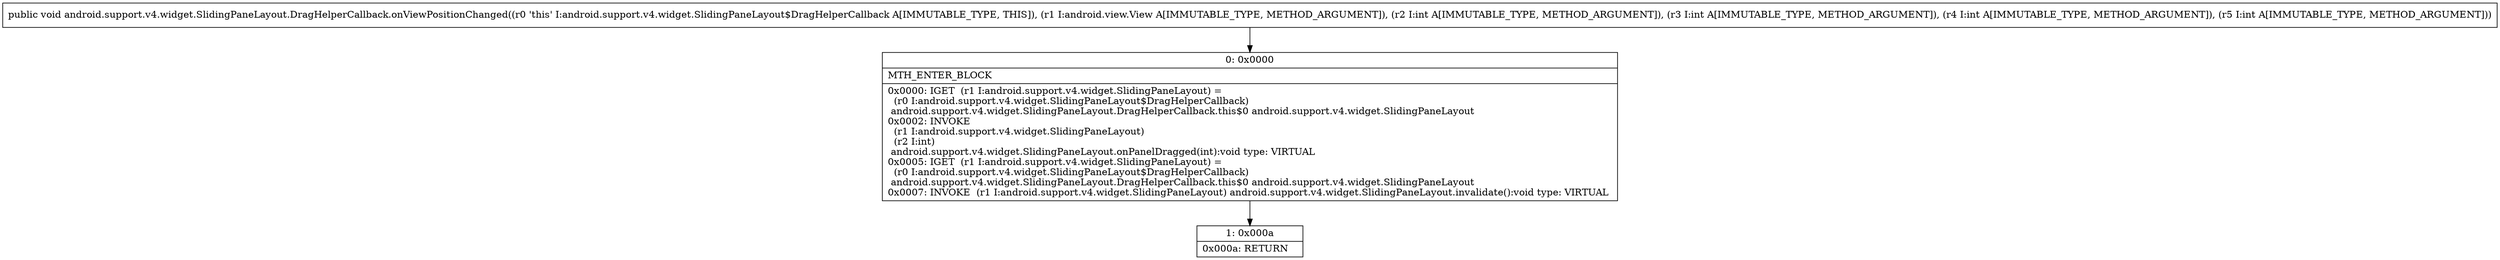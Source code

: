 digraph "CFG forandroid.support.v4.widget.SlidingPaneLayout.DragHelperCallback.onViewPositionChanged(Landroid\/view\/View;IIII)V" {
Node_0 [shape=record,label="{0\:\ 0x0000|MTH_ENTER_BLOCK\l|0x0000: IGET  (r1 I:android.support.v4.widget.SlidingPaneLayout) = \l  (r0 I:android.support.v4.widget.SlidingPaneLayout$DragHelperCallback)\l android.support.v4.widget.SlidingPaneLayout.DragHelperCallback.this$0 android.support.v4.widget.SlidingPaneLayout \l0x0002: INVOKE  \l  (r1 I:android.support.v4.widget.SlidingPaneLayout)\l  (r2 I:int)\l android.support.v4.widget.SlidingPaneLayout.onPanelDragged(int):void type: VIRTUAL \l0x0005: IGET  (r1 I:android.support.v4.widget.SlidingPaneLayout) = \l  (r0 I:android.support.v4.widget.SlidingPaneLayout$DragHelperCallback)\l android.support.v4.widget.SlidingPaneLayout.DragHelperCallback.this$0 android.support.v4.widget.SlidingPaneLayout \l0x0007: INVOKE  (r1 I:android.support.v4.widget.SlidingPaneLayout) android.support.v4.widget.SlidingPaneLayout.invalidate():void type: VIRTUAL \l}"];
Node_1 [shape=record,label="{1\:\ 0x000a|0x000a: RETURN   \l}"];
MethodNode[shape=record,label="{public void android.support.v4.widget.SlidingPaneLayout.DragHelperCallback.onViewPositionChanged((r0 'this' I:android.support.v4.widget.SlidingPaneLayout$DragHelperCallback A[IMMUTABLE_TYPE, THIS]), (r1 I:android.view.View A[IMMUTABLE_TYPE, METHOD_ARGUMENT]), (r2 I:int A[IMMUTABLE_TYPE, METHOD_ARGUMENT]), (r3 I:int A[IMMUTABLE_TYPE, METHOD_ARGUMENT]), (r4 I:int A[IMMUTABLE_TYPE, METHOD_ARGUMENT]), (r5 I:int A[IMMUTABLE_TYPE, METHOD_ARGUMENT])) }"];
MethodNode -> Node_0;
Node_0 -> Node_1;
}

